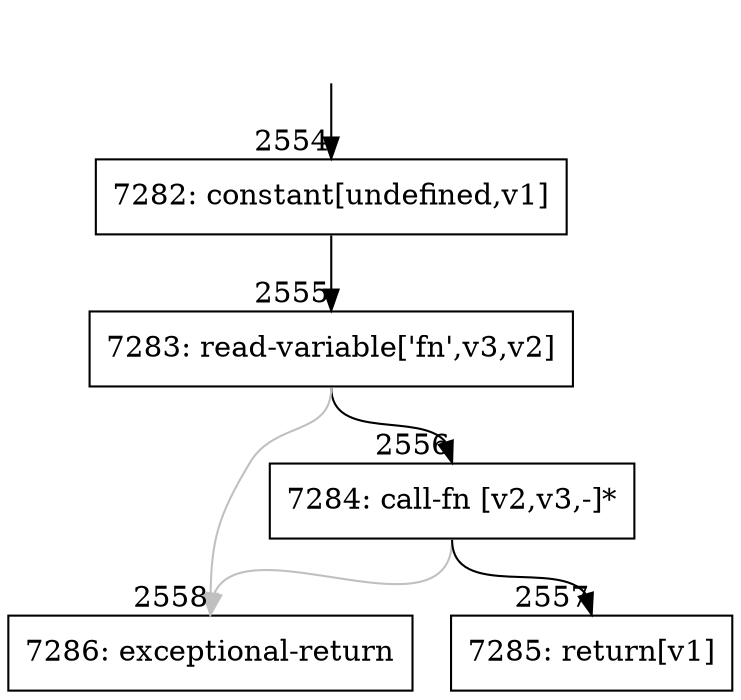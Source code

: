 digraph {
rankdir="TD"
BB_entry198[shape=none,label=""];
BB_entry198 -> BB2554 [tailport=s, headport=n, headlabel="    2554"]
BB2554 [shape=record label="{7282: constant[undefined,v1]}" ] 
BB2554 -> BB2555 [tailport=s, headport=n, headlabel="      2555"]
BB2555 [shape=record label="{7283: read-variable['fn',v3,v2]}" ] 
BB2555 -> BB2556 [tailport=s, headport=n, headlabel="      2556"]
BB2555 -> BB2558 [tailport=s, headport=n, color=gray, headlabel="      2558"]
BB2556 [shape=record label="{7284: call-fn [v2,v3,-]*}" ] 
BB2556 -> BB2557 [tailport=s, headport=n, headlabel="      2557"]
BB2556 -> BB2558 [tailport=s, headport=n, color=gray]
BB2557 [shape=record label="{7285: return[v1]}" ] 
BB2558 [shape=record label="{7286: exceptional-return}" ] 
//#$~ 1995
}
